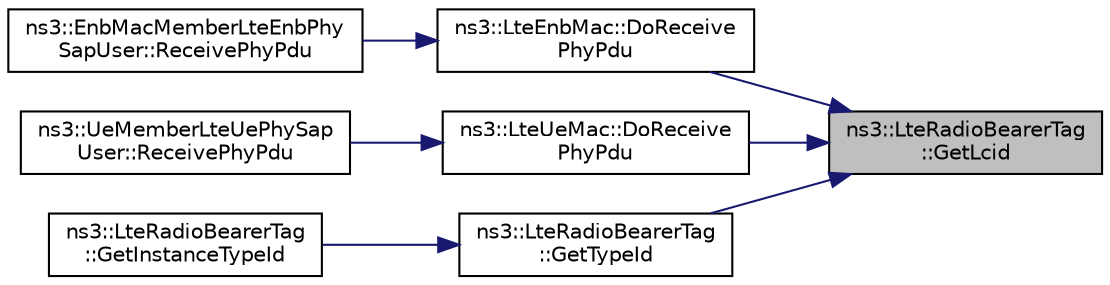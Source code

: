 digraph "ns3::LteRadioBearerTag::GetLcid"
{
 // LATEX_PDF_SIZE
  edge [fontname="Helvetica",fontsize="10",labelfontname="Helvetica",labelfontsize="10"];
  node [fontname="Helvetica",fontsize="10",shape=record];
  rankdir="RL";
  Node1 [label="ns3::LteRadioBearerTag\l::GetLcid",height=0.2,width=0.4,color="black", fillcolor="grey75", style="filled", fontcolor="black",tooltip="Get LCID function."];
  Node1 -> Node2 [dir="back",color="midnightblue",fontsize="10",style="solid",fontname="Helvetica"];
  Node2 [label="ns3::LteEnbMac::DoReceive\lPhyPdu",height=0.2,width=0.4,color="black", fillcolor="white", style="filled",URL="$classns3_1_1_lte_enb_mac.html#a066b988156499a00a2b5bac50292301e",tooltip="legacy public for use the Phy callback"];
  Node2 -> Node3 [dir="back",color="midnightblue",fontsize="10",style="solid",fontname="Helvetica"];
  Node3 [label="ns3::EnbMacMemberLteEnbPhy\lSapUser::ReceivePhyPdu",height=0.2,width=0.4,color="black", fillcolor="white", style="filled",URL="$classns3_1_1_enb_mac_member_lte_enb_phy_sap_user.html#a3c343176b9752985d03f18967c8b8490",tooltip="Called by the Phy to notify the MAC of the reception of a new PHY-PDU."];
  Node1 -> Node4 [dir="back",color="midnightblue",fontsize="10",style="solid",fontname="Helvetica"];
  Node4 [label="ns3::LteUeMac::DoReceive\lPhyPdu",height=0.2,width=0.4,color="black", fillcolor="white", style="filled",URL="$classns3_1_1_lte_ue_mac.html#a7814ef531327320ffa1bf4913fa7a10f",tooltip="Receive Phy PDU function."];
  Node4 -> Node5 [dir="back",color="midnightblue",fontsize="10",style="solid",fontname="Helvetica"];
  Node5 [label="ns3::UeMemberLteUePhySap\lUser::ReceivePhyPdu",height=0.2,width=0.4,color="black", fillcolor="white", style="filled",URL="$classns3_1_1_ue_member_lte_ue_phy_sap_user.html#a9e2506670cd083411e1cbd1c07d28089",tooltip="Receive Phy Pdu funtion."];
  Node1 -> Node6 [dir="back",color="midnightblue",fontsize="10",style="solid",fontname="Helvetica"];
  Node6 [label="ns3::LteRadioBearerTag\l::GetTypeId",height=0.2,width=0.4,color="black", fillcolor="white", style="filled",URL="$classns3_1_1_lte_radio_bearer_tag.html#a3f782717b3fbb68c625f10c61081c0a6",tooltip="Get the type ID."];
  Node6 -> Node7 [dir="back",color="midnightblue",fontsize="10",style="solid",fontname="Helvetica"];
  Node7 [label="ns3::LteRadioBearerTag\l::GetInstanceTypeId",height=0.2,width=0.4,color="black", fillcolor="white", style="filled",URL="$classns3_1_1_lte_radio_bearer_tag.html#a29f3c8dcb69c2a3695517228eda9762d",tooltip="Get the most derived TypeId for this Object."];
}
